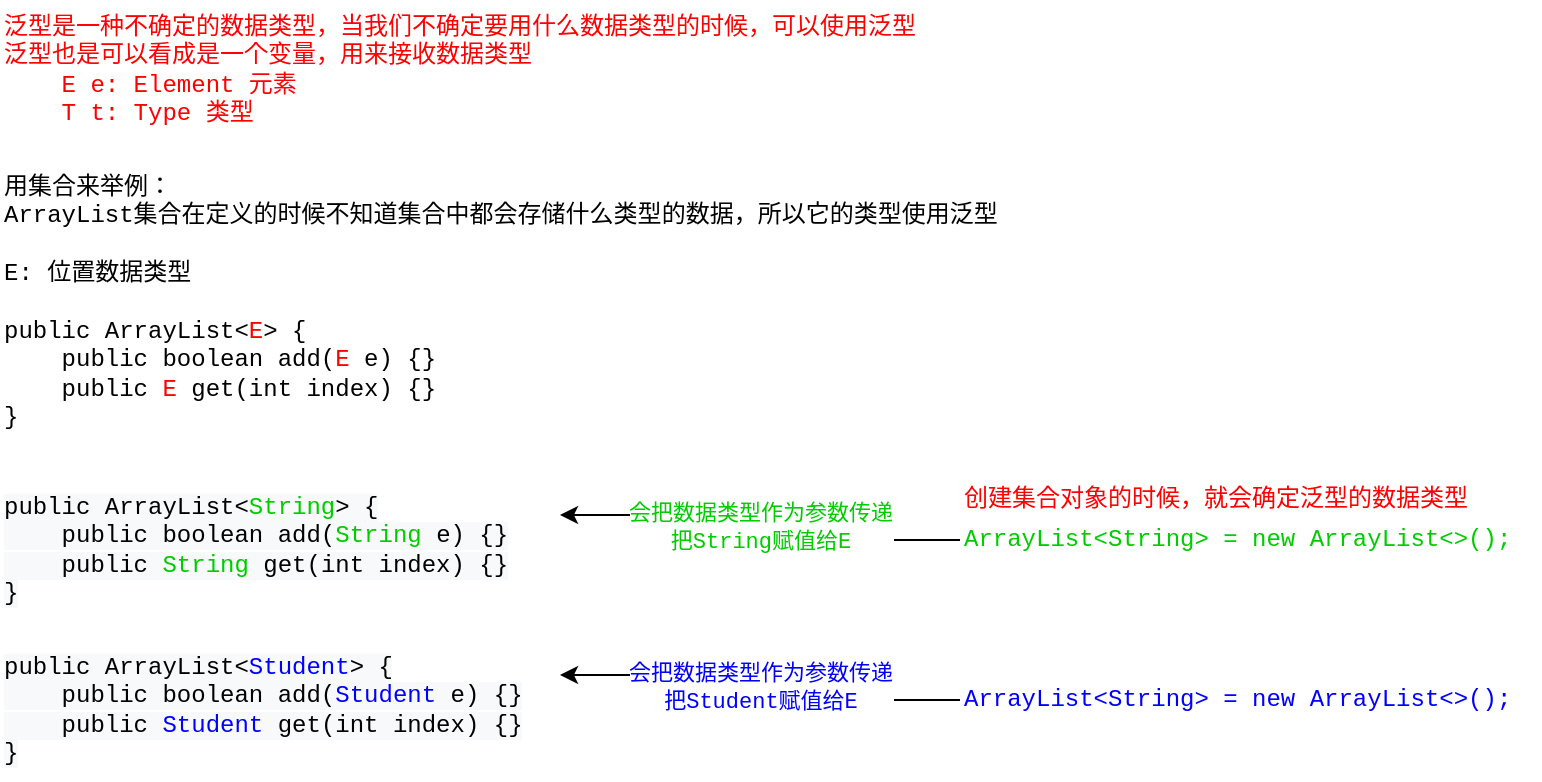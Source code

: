 <mxfile version="13.6.2" type="device"><diagram id="LcIzmzchUzzUWE_mUClV" name="Page-1"><mxGraphModel dx="1536" dy="858" grid="1" gridSize="10" guides="1" tooltips="1" connect="1" arrows="1" fold="1" page="1" pageScale="1" pageWidth="1100" pageHeight="850" math="0" shadow="0"><root><mxCell id="0"/><mxCell id="1" parent="0"/><mxCell id="1-BUa1WJGS6-qeYGVMlg-1" value="泛型是一种不确定的数据类型，当我们不确定要用什么数据类型的时候，可以使用泛型&lt;br&gt;泛型也是可以看成是一个变量，用来接收数据类型&lt;br&gt;&amp;nbsp; &amp;nbsp; E e: Element 元素&lt;br&gt;&amp;nbsp; &amp;nbsp; T t: Type 类型" style="text;html=1;align=left;verticalAlign=top;resizable=0;points=[];autosize=1;fontFamily=Courier New;fontColor=#FF0000;" vertex="1" parent="1"><mxGeometry width="470" height="60" as="geometry"/></mxCell><mxCell id="1-BUa1WJGS6-qeYGVMlg-2" value="用集合来举例：&lt;br&gt;ArrayList集合在定义的时候不知道集合中都会存储什么类型的数据，所以它的类型使用泛型&lt;br&gt;&lt;br&gt;E: 位置数据类型&lt;br&gt;&lt;br&gt;public ArrayList&amp;lt;&lt;font color=&quot;#ff0000&quot;&gt;E&lt;/font&gt;&amp;gt; {&lt;br&gt;&amp;nbsp; &amp;nbsp; public boolean add(&lt;font color=&quot;#ff0000&quot;&gt;E&lt;/font&gt; e) {}&lt;br&gt;&amp;nbsp; &amp;nbsp; public &lt;font color=&quot;#ff0000&quot;&gt;E&lt;/font&gt; get(int index) {}&lt;br&gt;}" style="text;html=1;align=left;verticalAlign=top;resizable=0;points=[];autosize=1;fontFamily=Courier New;" vertex="1" parent="1"><mxGeometry y="80" width="510" height="130" as="geometry"/></mxCell><mxCell id="1-BUa1WJGS6-qeYGVMlg-4" value="&lt;span style=&quot;color: rgb(0 , 0 , 0) ; font-family: &amp;#34;courier new&amp;#34; ; font-size: 12px ; font-style: normal ; font-weight: 400 ; letter-spacing: normal ; text-align: left ; text-indent: 0px ; text-transform: none ; word-spacing: 0px ; background-color: rgb(248 , 249 , 250) ; display: inline ; float: none&quot;&gt;public ArrayList&amp;lt;&lt;/span&gt;&lt;span style=&quot;font-family: &amp;#34;courier new&amp;#34; ; font-size: 12px ; font-style: normal ; font-weight: 400 ; letter-spacing: normal ; text-align: left ; text-indent: 0px ; text-transform: none ; word-spacing: 0px ; background-color: rgb(248 , 249 , 250) ; display: inline ; float: none&quot;&gt;&lt;font color=&quot;#00cc00&quot;&gt;String&lt;/font&gt;&lt;/span&gt;&lt;span style=&quot;color: rgb(0 , 0 , 0) ; font-family: &amp;#34;courier new&amp;#34; ; font-size: 12px ; font-style: normal ; font-weight: 400 ; letter-spacing: normal ; text-align: left ; text-indent: 0px ; text-transform: none ; word-spacing: 0px ; background-color: rgb(248 , 249 , 250) ; display: inline ; float: none&quot;&gt;&amp;gt; {&lt;/span&gt;&lt;br style=&quot;color: rgb(0 , 0 , 0) ; font-family: &amp;#34;courier new&amp;#34; ; font-size: 12px ; font-style: normal ; font-weight: 400 ; letter-spacing: normal ; text-align: left ; text-indent: 0px ; text-transform: none ; word-spacing: 0px ; background-color: rgb(248 , 249 , 250)&quot;&gt;&lt;span style=&quot;color: rgb(0 , 0 , 0) ; font-family: &amp;#34;courier new&amp;#34; ; font-size: 12px ; font-style: normal ; font-weight: 400 ; letter-spacing: normal ; text-align: left ; text-indent: 0px ; text-transform: none ; word-spacing: 0px ; background-color: rgb(248 , 249 , 250) ; display: inline ; float: none&quot;&gt;&amp;nbsp; &amp;nbsp; public boolean add(&lt;/span&gt;&lt;span style=&quot;font-family: &amp;#34;courier new&amp;#34; ; font-size: 12px ; font-style: normal ; font-weight: 400 ; letter-spacing: normal ; text-align: left ; text-indent: 0px ; text-transform: none ; word-spacing: 0px ; background-color: rgb(248 , 249 , 250) ; display: inline ; float: none&quot;&gt;&lt;font color=&quot;#00cc00&quot;&gt;String&lt;/font&gt;&lt;/span&gt;&lt;span style=&quot;font-family: &amp;#34;courier new&amp;#34; ; font-size: 12px ; font-style: normal ; font-weight: 400 ; letter-spacing: normal ; text-align: left ; text-indent: 0px ; text-transform: none ; word-spacing: 0px ; background-color: rgb(248 , 249 , 250) ; display: inline ; float: none&quot;&gt;&lt;font color=&quot;#00cc00&quot;&gt;&amp;nbsp;&lt;/font&gt;e) {}&lt;/span&gt;&lt;br style=&quot;color: rgb(0 , 0 , 0) ; font-family: &amp;#34;courier new&amp;#34; ; font-size: 12px ; font-style: normal ; font-weight: 400 ; letter-spacing: normal ; text-align: left ; text-indent: 0px ; text-transform: none ; word-spacing: 0px ; background-color: rgb(248 , 249 , 250)&quot;&gt;&lt;span style=&quot;font-family: &amp;#34;courier new&amp;#34; ; font-size: 12px ; font-style: normal ; font-weight: 400 ; letter-spacing: normal ; text-align: left ; text-indent: 0px ; text-transform: none ; word-spacing: 0px ; background-color: rgb(248 , 249 , 250) ; display: inline ; float: none&quot;&gt;&amp;nbsp; &amp;nbsp; public&amp;nbsp;&lt;font color=&quot;#00cc00&quot;&gt;String&lt;/font&gt;&lt;/span&gt;&lt;span style=&quot;font-family: &amp;#34;courier new&amp;#34; ; font-size: 12px ; font-style: normal ; font-weight: 400 ; letter-spacing: normal ; text-align: left ; text-indent: 0px ; text-transform: none ; word-spacing: 0px ; background-color: rgb(248 , 249 , 250) ; display: inline ; float: none&quot;&gt;&lt;font color=&quot;#00cc00&quot;&gt;&amp;nbsp;&lt;/font&gt;get(int index) {}&lt;/span&gt;&lt;br style=&quot;color: rgb(0 , 0 , 0) ; font-family: &amp;#34;courier new&amp;#34; ; font-size: 12px ; font-style: normal ; font-weight: 400 ; letter-spacing: normal ; text-align: left ; text-indent: 0px ; text-transform: none ; word-spacing: 0px ; background-color: rgb(248 , 249 , 250)&quot;&gt;&lt;span style=&quot;color: rgb(0 , 0 , 0) ; font-family: &amp;#34;courier new&amp;#34; ; font-size: 12px ; font-style: normal ; font-weight: 400 ; letter-spacing: normal ; text-align: left ; text-indent: 0px ; text-transform: none ; word-spacing: 0px ; background-color: rgb(248 , 249 , 250) ; display: inline ; float: none&quot;&gt;}&lt;/span&gt;" style="text;whiteSpace=wrap;html=1;fontFamily=Courier New;" vertex="1" parent="1"><mxGeometry y="240" width="280" height="70" as="geometry"/></mxCell><mxCell id="1-BUa1WJGS6-qeYGVMlg-5" value="&lt;span style=&quot;color: rgb(0 , 0 , 0) ; font-family: &amp;#34;courier new&amp;#34; ; font-size: 12px ; font-style: normal ; font-weight: 400 ; letter-spacing: normal ; text-align: left ; text-indent: 0px ; text-transform: none ; word-spacing: 0px ; background-color: rgb(248 , 249 , 250) ; display: inline ; float: none&quot;&gt;public ArrayList&amp;lt;&lt;/span&gt;&lt;span style=&quot;font-family: &amp;#34;courier new&amp;#34; ; font-size: 12px ; font-style: normal ; font-weight: 400 ; letter-spacing: normal ; text-align: left ; text-indent: 0px ; text-transform: none ; word-spacing: 0px ; background-color: rgb(248 , 249 , 250) ; display: inline ; float: none&quot;&gt;&lt;font color=&quot;#0000ff&quot;&gt;Student&lt;/font&gt;&lt;/span&gt;&lt;span style=&quot;color: rgb(0 , 0 , 0) ; font-family: &amp;#34;courier new&amp;#34; ; font-size: 12px ; font-style: normal ; font-weight: 400 ; letter-spacing: normal ; text-align: left ; text-indent: 0px ; text-transform: none ; word-spacing: 0px ; background-color: rgb(248 , 249 , 250) ; display: inline ; float: none&quot;&gt;&amp;gt; {&lt;/span&gt;&lt;br style=&quot;color: rgb(0 , 0 , 0) ; font-family: &amp;#34;courier new&amp;#34; ; font-size: 12px ; font-style: normal ; font-weight: 400 ; letter-spacing: normal ; text-align: left ; text-indent: 0px ; text-transform: none ; word-spacing: 0px ; background-color: rgb(248 , 249 , 250)&quot;&gt;&lt;span style=&quot;color: rgb(0 , 0 , 0) ; font-family: &amp;#34;courier new&amp;#34; ; font-size: 12px ; font-style: normal ; font-weight: 400 ; letter-spacing: normal ; text-align: left ; text-indent: 0px ; text-transform: none ; word-spacing: 0px ; background-color: rgb(248 , 249 , 250) ; display: inline ; float: none&quot;&gt;&amp;nbsp; &amp;nbsp; public boolean add(&lt;/span&gt;&lt;font style=&quot;font-family: &amp;#34;courier new&amp;#34; ; font-size: 12px ; font-style: normal ; font-weight: 400 ; letter-spacing: normal ; text-align: left ; text-indent: 0px ; text-transform: none ; word-spacing: 0px ; background-color: rgb(248 , 249 , 250)&quot; color=&quot;#0000ff&quot;&gt;Student&lt;/font&gt;&lt;span style=&quot;color: rgb(0 , 0 , 0) ; font-family: &amp;#34;courier new&amp;#34; ; font-size: 12px ; font-style: normal ; font-weight: 400 ; letter-spacing: normal ; text-align: left ; text-indent: 0px ; text-transform: none ; word-spacing: 0px ; background-color: rgb(248 , 249 , 250) ; display: inline ; float: none&quot;&gt;&lt;span&gt;&amp;nbsp;&lt;/span&gt;e) {}&lt;/span&gt;&lt;br style=&quot;color: rgb(0 , 0 , 0) ; font-family: &amp;#34;courier new&amp;#34; ; font-size: 12px ; font-style: normal ; font-weight: 400 ; letter-spacing: normal ; text-align: left ; text-indent: 0px ; text-transform: none ; word-spacing: 0px ; background-color: rgb(248 , 249 , 250)&quot;&gt;&lt;span style=&quot;color: rgb(0 , 0 , 0) ; font-family: &amp;#34;courier new&amp;#34; ; font-size: 12px ; font-style: normal ; font-weight: 400 ; letter-spacing: normal ; text-align: left ; text-indent: 0px ; text-transform: none ; word-spacing: 0px ; background-color: rgb(248 , 249 , 250) ; display: inline ; float: none&quot;&gt;&amp;nbsp; &amp;nbsp; public&lt;span&gt;&amp;nbsp;&lt;/span&gt;&lt;/span&gt;&lt;font style=&quot;font-family: &amp;#34;courier new&amp;#34; ; font-size: 12px ; font-style: normal ; font-weight: 400 ; letter-spacing: normal ; text-align: left ; text-indent: 0px ; text-transform: none ; word-spacing: 0px ; background-color: rgb(248 , 249 , 250)&quot; color=&quot;#0000ff&quot;&gt;Student&lt;/font&gt;&lt;span style=&quot;color: rgb(0 , 0 , 0) ; font-family: &amp;#34;courier new&amp;#34; ; font-size: 12px ; font-style: normal ; font-weight: 400 ; letter-spacing: normal ; text-align: left ; text-indent: 0px ; text-transform: none ; word-spacing: 0px ; background-color: rgb(248 , 249 , 250) ; display: inline ; float: none&quot;&gt;&lt;span&gt;&amp;nbsp;&lt;/span&gt;get(int index) {}&lt;/span&gt;&lt;br style=&quot;color: rgb(0 , 0 , 0) ; font-family: &amp;#34;courier new&amp;#34; ; font-size: 12px ; font-style: normal ; font-weight: 400 ; letter-spacing: normal ; text-align: left ; text-indent: 0px ; text-transform: none ; word-spacing: 0px ; background-color: rgb(248 , 249 , 250)&quot;&gt;&lt;span style=&quot;color: rgb(0 , 0 , 0) ; font-family: &amp;#34;courier new&amp;#34; ; font-size: 12px ; font-style: normal ; font-weight: 400 ; letter-spacing: normal ; text-align: left ; text-indent: 0px ; text-transform: none ; word-spacing: 0px ; background-color: rgb(248 , 249 , 250) ; display: inline ; float: none&quot;&gt;}&lt;/span&gt;" style="text;whiteSpace=wrap;html=1;fontFamily=Courier New;" vertex="1" parent="1"><mxGeometry y="320" width="280" height="70" as="geometry"/></mxCell><mxCell id="1-BUa1WJGS6-qeYGVMlg-7" value="创建集合对象的时候，就会确定泛型的数据类型" style="text;html=1;align=left;verticalAlign=middle;resizable=0;points=[];autosize=1;fontFamily=Courier New;fontColor=#FF0000;" vertex="1" parent="1"><mxGeometry x="480" y="240" width="270" height="20" as="geometry"/></mxCell><mxCell id="1-BUa1WJGS6-qeYGVMlg-9" value="会把数据类型作为参数传递&lt;br&gt;把String赋值给E" style="edgeStyle=orthogonalEdgeStyle;rounded=0;orthogonalLoop=1;jettySize=auto;html=1;entryX=1;entryY=0.25;entryDx=0;entryDy=0;fontFamily=Courier New;fontColor=#00CC00;" edge="1" parent="1" source="1-BUa1WJGS6-qeYGVMlg-8" target="1-BUa1WJGS6-qeYGVMlg-4"><mxGeometry relative="1" as="geometry"/></mxCell><mxCell id="1-BUa1WJGS6-qeYGVMlg-8" value="ArrayList&amp;lt;String&amp;gt; = new ArrayList&amp;lt;&amp;gt;();" style="text;html=1;align=left;verticalAlign=middle;resizable=0;points=[];autosize=1;fontFamily=Courier New;fontColor=#00CC00;" vertex="1" parent="1"><mxGeometry x="480" y="260" width="290" height="20" as="geometry"/></mxCell><mxCell id="1-BUa1WJGS6-qeYGVMlg-11" value="会把数据类型作为参数传递&lt;br&gt;把Student赋值给E" style="edgeStyle=orthogonalEdgeStyle;rounded=0;orthogonalLoop=1;jettySize=auto;html=1;entryX=1;entryY=0.25;entryDx=0;entryDy=0;fontFamily=Courier New;fontColor=#0000FF;" edge="1" parent="1" source="1-BUa1WJGS6-qeYGVMlg-10" target="1-BUa1WJGS6-qeYGVMlg-5"><mxGeometry relative="1" as="geometry"/></mxCell><mxCell id="1-BUa1WJGS6-qeYGVMlg-10" value="ArrayList&amp;lt;String&amp;gt; = new ArrayList&amp;lt;&amp;gt;();" style="text;html=1;align=left;verticalAlign=middle;resizable=0;points=[];autosize=1;fontFamily=Courier New;fontColor=#0000FF;" vertex="1" parent="1"><mxGeometry x="480" y="340" width="290" height="20" as="geometry"/></mxCell></root></mxGraphModel></diagram></mxfile>